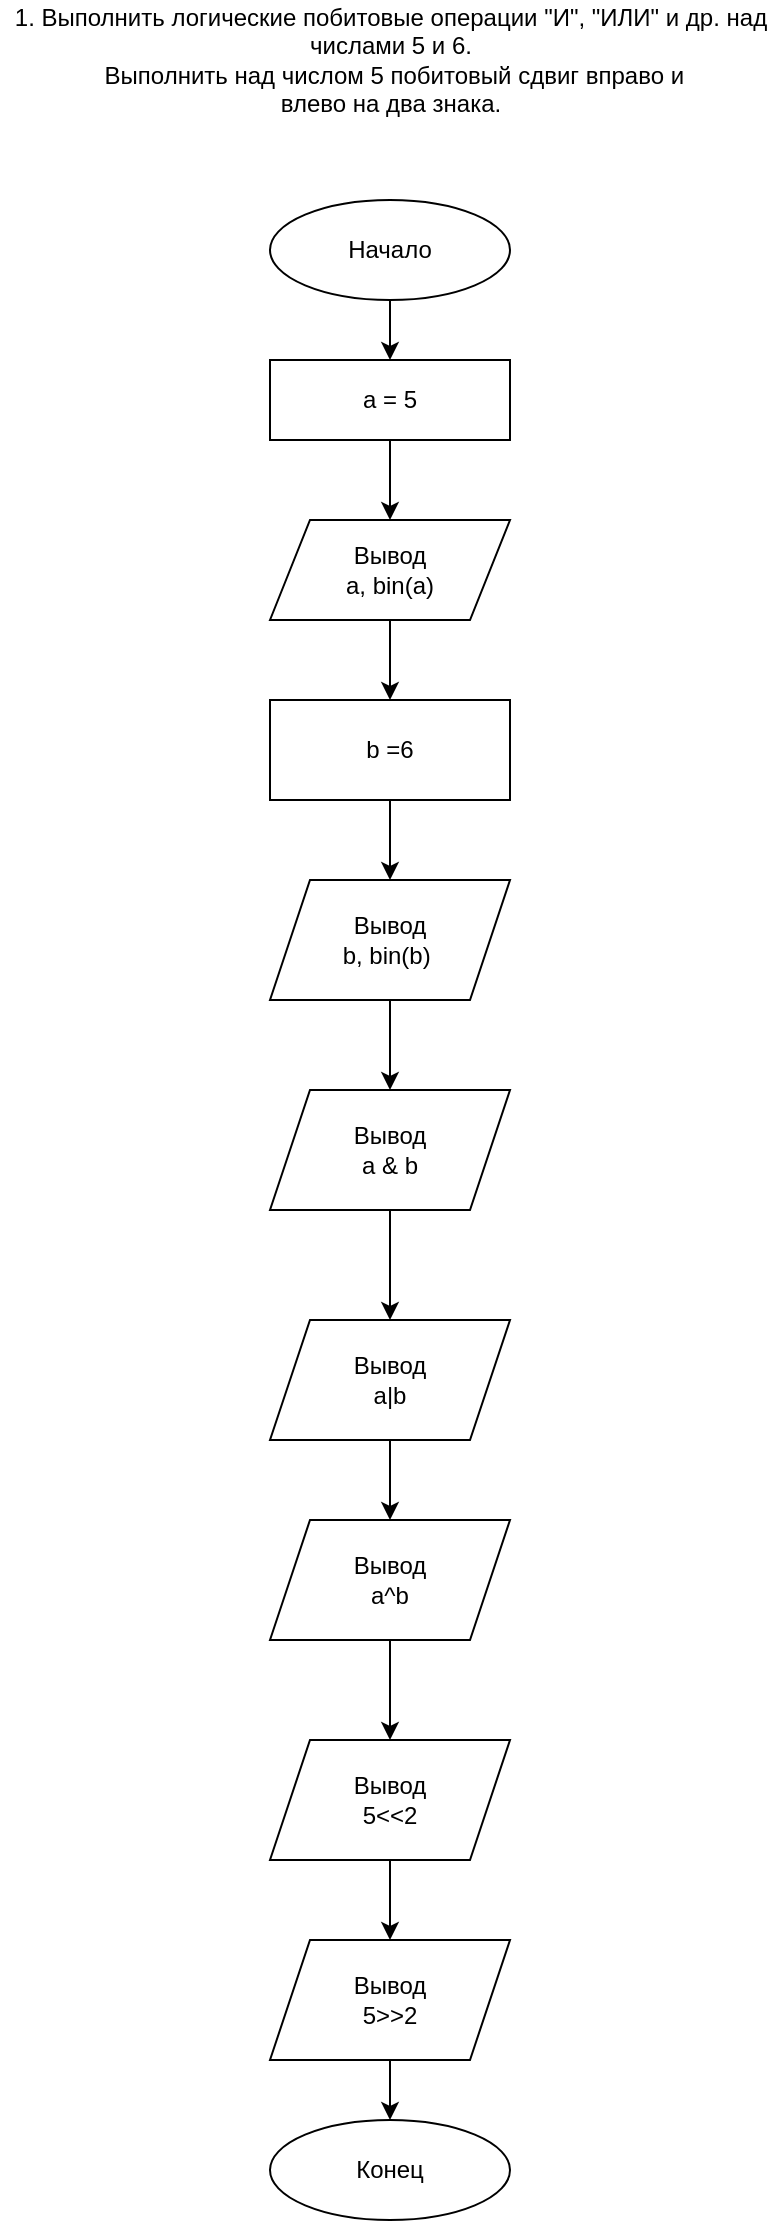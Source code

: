 <mxfile version="13.9.9" type="device" pages="8"><diagram id="C5RBs43oDa-KdzZeNtuy" name="task_1"><mxGraphModel dx="1679" dy="494" grid="1" gridSize="10" guides="1" tooltips="1" connect="1" arrows="1" fold="1" page="1" pageScale="1" pageWidth="827" pageHeight="1169" math="0" shadow="0"><root><mxCell id="WIyWlLk6GJQsqaUBKTNV-0"/><mxCell id="WIyWlLk6GJQsqaUBKTNV-1" parent="WIyWlLk6GJQsqaUBKTNV-0"/><mxCell id="vBQIjyKZt-hCzPsQPUqU-4" style="edgeStyle=orthogonalEdgeStyle;rounded=0;orthogonalLoop=1;jettySize=auto;html=1;exitX=0.5;exitY=1;exitDx=0;exitDy=0;entryX=0.5;entryY=0;entryDx=0;entryDy=0;" parent="WIyWlLk6GJQsqaUBKTNV-1" source="vBQIjyKZt-hCzPsQPUqU-1" edge="1"><mxGeometry relative="1" as="geometry"><mxPoint x="-440" y="130" as="targetPoint"/></mxGeometry></mxCell><mxCell id="65H8z3Z-QAM4GgWs2a3A-1" value="" style="edgeStyle=orthogonalEdgeStyle;rounded=0;orthogonalLoop=1;jettySize=auto;html=1;" parent="WIyWlLk6GJQsqaUBKTNV-1" source="vBQIjyKZt-hCzPsQPUqU-1" target="vBQIjyKZt-hCzPsQPUqU-7" edge="1"><mxGeometry relative="1" as="geometry"/></mxCell><mxCell id="vBQIjyKZt-hCzPsQPUqU-1" value="Начало" style="ellipse;whiteSpace=wrap;html=1;" parent="WIyWlLk6GJQsqaUBKTNV-1" vertex="1"><mxGeometry x="-500" y="110" width="120" height="50" as="geometry"/></mxCell><mxCell id="vBQIjyKZt-hCzPsQPUqU-14" style="edgeStyle=orthogonalEdgeStyle;rounded=0;orthogonalLoop=1;jettySize=auto;html=1;entryX=0.5;entryY=0;entryDx=0;entryDy=0;" parent="WIyWlLk6GJQsqaUBKTNV-1" source="vBQIjyKZt-hCzPsQPUqU-5" target="vBQIjyKZt-hCzPsQPUqU-12" edge="1"><mxGeometry relative="1" as="geometry"/></mxCell><mxCell id="vBQIjyKZt-hCzPsQPUqU-5" value="Вывод&lt;br&gt;a, bin(a)" style="shape=parallelogram;perimeter=parallelogramPerimeter;whiteSpace=wrap;html=1;fixedSize=1;" parent="WIyWlLk6GJQsqaUBKTNV-1" vertex="1"><mxGeometry x="-500" y="270" width="120" height="50" as="geometry"/></mxCell><mxCell id="vBQIjyKZt-hCzPsQPUqU-23" value="" style="edgeStyle=orthogonalEdgeStyle;rounded=0;orthogonalLoop=1;jettySize=auto;html=1;" parent="WIyWlLk6GJQsqaUBKTNV-1" source="vBQIjyKZt-hCzPsQPUqU-6" target="vBQIjyKZt-hCzPsQPUqU-15" edge="1"><mxGeometry relative="1" as="geometry"/></mxCell><mxCell id="vBQIjyKZt-hCzPsQPUqU-6" value="Вывод&lt;br&gt;b, bin(b)&amp;nbsp;" style="shape=parallelogram;perimeter=parallelogramPerimeter;whiteSpace=wrap;html=1;fixedSize=1;" parent="WIyWlLk6GJQsqaUBKTNV-1" vertex="1"><mxGeometry x="-500" y="450" width="120" height="60" as="geometry"/></mxCell><mxCell id="vBQIjyKZt-hCzPsQPUqU-9" style="edgeStyle=orthogonalEdgeStyle;rounded=0;orthogonalLoop=1;jettySize=auto;html=1;entryX=0.5;entryY=0;entryDx=0;entryDy=0;" parent="WIyWlLk6GJQsqaUBKTNV-1" source="vBQIjyKZt-hCzPsQPUqU-7" target="vBQIjyKZt-hCzPsQPUqU-5" edge="1"><mxGeometry relative="1" as="geometry"><mxPoint x="-440" y="200" as="targetPoint"/></mxGeometry></mxCell><mxCell id="vBQIjyKZt-hCzPsQPUqU-7" value="a = 5" style="rounded=0;whiteSpace=wrap;html=1;" parent="WIyWlLk6GJQsqaUBKTNV-1" vertex="1"><mxGeometry x="-500" y="190" width="120" height="40" as="geometry"/></mxCell><mxCell id="vBQIjyKZt-hCzPsQPUqU-13" style="edgeStyle=orthogonalEdgeStyle;rounded=0;orthogonalLoop=1;jettySize=auto;html=1;exitX=0.5;exitY=1;exitDx=0;exitDy=0;" parent="WIyWlLk6GJQsqaUBKTNV-1" source="vBQIjyKZt-hCzPsQPUqU-12" edge="1"><mxGeometry relative="1" as="geometry"><mxPoint x="-440" y="390" as="targetPoint"/></mxGeometry></mxCell><mxCell id="sB-rrEaOsM6rzF8iGnRP-0" value="" style="edgeStyle=orthogonalEdgeStyle;rounded=0;orthogonalLoop=1;jettySize=auto;html=1;" parent="WIyWlLk6GJQsqaUBKTNV-1" source="vBQIjyKZt-hCzPsQPUqU-12" target="vBQIjyKZt-hCzPsQPUqU-6" edge="1"><mxGeometry relative="1" as="geometry"/></mxCell><mxCell id="vBQIjyKZt-hCzPsQPUqU-12" value="b =6" style="rounded=0;whiteSpace=wrap;html=1;" parent="WIyWlLk6GJQsqaUBKTNV-1" vertex="1"><mxGeometry x="-500" y="360" width="120" height="50" as="geometry"/></mxCell><mxCell id="vBQIjyKZt-hCzPsQPUqU-24" value="" style="edgeStyle=orthogonalEdgeStyle;rounded=0;orthogonalLoop=1;jettySize=auto;html=1;" parent="WIyWlLk6GJQsqaUBKTNV-1" source="vBQIjyKZt-hCzPsQPUqU-15" target="vBQIjyKZt-hCzPsQPUqU-16" edge="1"><mxGeometry relative="1" as="geometry"><Array as="points"><mxPoint x="-440" y="570"/><mxPoint x="-440" y="570"/></Array></mxGeometry></mxCell><mxCell id="vBQIjyKZt-hCzPsQPUqU-15" value="Вывод&lt;br&gt;a &amp;amp; b" style="shape=parallelogram;perimeter=parallelogramPerimeter;whiteSpace=wrap;html=1;fixedSize=1;" parent="WIyWlLk6GJQsqaUBKTNV-1" vertex="1"><mxGeometry x="-500" y="555" width="120" height="60" as="geometry"/></mxCell><mxCell id="vBQIjyKZt-hCzPsQPUqU-25" value="" style="edgeStyle=orthogonalEdgeStyle;rounded=0;orthogonalLoop=1;jettySize=auto;html=1;" parent="WIyWlLk6GJQsqaUBKTNV-1" source="vBQIjyKZt-hCzPsQPUqU-16" target="vBQIjyKZt-hCzPsQPUqU-17" edge="1"><mxGeometry relative="1" as="geometry"><Array as="points"><mxPoint x="-440" y="670"/><mxPoint x="-440" y="670"/></Array></mxGeometry></mxCell><mxCell id="vBQIjyKZt-hCzPsQPUqU-16" value="Вывод&lt;br&gt;a|b" style="shape=parallelogram;perimeter=parallelogramPerimeter;whiteSpace=wrap;html=1;fixedSize=1;" parent="WIyWlLk6GJQsqaUBKTNV-1" vertex="1"><mxGeometry x="-500" y="670" width="120" height="60" as="geometry"/></mxCell><mxCell id="vBQIjyKZt-hCzPsQPUqU-26" value="" style="edgeStyle=orthogonalEdgeStyle;rounded=0;orthogonalLoop=1;jettySize=auto;html=1;" parent="WIyWlLk6GJQsqaUBKTNV-1" source="vBQIjyKZt-hCzPsQPUqU-17" target="vBQIjyKZt-hCzPsQPUqU-18" edge="1"><mxGeometry relative="1" as="geometry"/></mxCell><mxCell id="vBQIjyKZt-hCzPsQPUqU-17" value="Вывод&lt;br&gt;a^b" style="shape=parallelogram;perimeter=parallelogramPerimeter;whiteSpace=wrap;html=1;fixedSize=1;" parent="WIyWlLk6GJQsqaUBKTNV-1" vertex="1"><mxGeometry x="-500" y="770" width="120" height="60" as="geometry"/></mxCell><mxCell id="vBQIjyKZt-hCzPsQPUqU-27" value="" style="edgeStyle=orthogonalEdgeStyle;rounded=0;orthogonalLoop=1;jettySize=auto;html=1;" parent="WIyWlLk6GJQsqaUBKTNV-1" source="vBQIjyKZt-hCzPsQPUqU-18" target="vBQIjyKZt-hCzPsQPUqU-19" edge="1"><mxGeometry relative="1" as="geometry"/></mxCell><mxCell id="vBQIjyKZt-hCzPsQPUqU-18" value="Вывод&lt;br&gt;5&amp;lt;&amp;lt;2" style="shape=parallelogram;perimeter=parallelogramPerimeter;whiteSpace=wrap;html=1;fixedSize=1;" parent="WIyWlLk6GJQsqaUBKTNV-1" vertex="1"><mxGeometry x="-500" y="880" width="120" height="60" as="geometry"/></mxCell><mxCell id="vBQIjyKZt-hCzPsQPUqU-28" value="" style="edgeStyle=orthogonalEdgeStyle;rounded=0;orthogonalLoop=1;jettySize=auto;html=1;" parent="WIyWlLk6GJQsqaUBKTNV-1" source="vBQIjyKZt-hCzPsQPUqU-19" target="vBQIjyKZt-hCzPsQPUqU-20" edge="1"><mxGeometry relative="1" as="geometry"/></mxCell><mxCell id="vBQIjyKZt-hCzPsQPUqU-19" value="Вывод&lt;br&gt;5&amp;gt;&amp;gt;2" style="shape=parallelogram;perimeter=parallelogramPerimeter;whiteSpace=wrap;html=1;fixedSize=1;" parent="WIyWlLk6GJQsqaUBKTNV-1" vertex="1"><mxGeometry x="-500" y="980" width="120" height="60" as="geometry"/></mxCell><mxCell id="vBQIjyKZt-hCzPsQPUqU-20" value="Конец" style="ellipse;whiteSpace=wrap;html=1;" parent="WIyWlLk6GJQsqaUBKTNV-1" vertex="1"><mxGeometry x="-500" y="1070" width="120" height="50" as="geometry"/></mxCell><mxCell id="65H8z3Z-QAM4GgWs2a3A-0" value="1.&amp;nbsp;Выполнить логические побитовые операции &quot;И&quot;, &quot;ИЛИ&quot; и др. над&lt;br/&gt;числами 5 и 6.&lt;br&gt;&amp;nbsp;Выполнить над числом 5 побитовый сдвиг вправо и&lt;br/&gt;влево на два знака." style="text;html=1;resizable=0;autosize=1;align=center;verticalAlign=middle;points=[];fillColor=none;strokeColor=none;rounded=0;" parent="WIyWlLk6GJQsqaUBKTNV-1" vertex="1"><mxGeometry x="-635" y="10" width="390" height="60" as="geometry"/></mxCell></root></mxGraphModel></diagram><diagram id="waOtWqAAwvRWw6KZnxMW" name="task_2"><mxGraphModel dx="1679" dy="2832" grid="1" gridSize="10" guides="1" tooltips="1" connect="1" arrows="1" fold="1" page="1" pageScale="1" pageWidth="827" pageHeight="1169" math="0" shadow="0"><root><mxCell id="IUlkhhrZh0Ndd5LOe2hW-0"/><mxCell id="IUlkhhrZh0Ndd5LOe2hW-1" parent="IUlkhhrZh0Ndd5LOe2hW-0"/><mxCell id="3d7n2gTYEpJpmjgID-G7-0" value="2. По введенным пользователем координатам двух точек вывести&lt;br&gt;уравнение прямой, которая проходит через эти точки." style="text;html=1;align=center;verticalAlign=middle;resizable=0;points=[];autosize=1;" vertex="1" parent="IUlkhhrZh0Ndd5LOe2hW-1"><mxGeometry x="-175" y="-2338" width="380" height="30" as="geometry"/></mxCell><mxCell id="3d7n2gTYEpJpmjgID-G7-8" value="" style="edgeStyle=orthogonalEdgeStyle;rounded=0;orthogonalLoop=1;jettySize=auto;html=1;" edge="1" parent="IUlkhhrZh0Ndd5LOe2hW-1" source="3d7n2gTYEpJpmjgID-G7-2" target="3d7n2gTYEpJpmjgID-G7-3"><mxGeometry relative="1" as="geometry"/></mxCell><mxCell id="3d7n2gTYEpJpmjgID-G7-2" value="Начало" style="ellipse;whiteSpace=wrap;html=1;" vertex="1" parent="IUlkhhrZh0Ndd5LOe2hW-1"><mxGeometry x="-60" y="-2300" width="120" height="50" as="geometry"/></mxCell><mxCell id="3d7n2gTYEpJpmjgID-G7-23" value="" style="edgeStyle=orthogonalEdgeStyle;rounded=0;orthogonalLoop=1;jettySize=auto;html=1;" edge="1" parent="IUlkhhrZh0Ndd5LOe2hW-1" source="3d7n2gTYEpJpmjgID-G7-3" target="3d7n2gTYEpJpmjgID-G7-12"><mxGeometry relative="1" as="geometry"/></mxCell><mxCell id="3d7n2gTYEpJpmjgID-G7-3" value="Ввод&lt;br&gt;&quot;Введите координаты точки A:&quot; x1, y1&lt;br&gt;&quot;Введите координаты точки B:&quot; x2, y2" style="shape=parallelogram;perimeter=parallelogramPerimeter;whiteSpace=wrap;html=1;fixedSize=1;" vertex="1" parent="IUlkhhrZh0Ndd5LOe2hW-1"><mxGeometry x="-130" y="-2220" width="260" height="60" as="geometry"/></mxCell><mxCell id="3d7n2gTYEpJpmjgID-G7-21" style="edgeStyle=orthogonalEdgeStyle;rounded=0;orthogonalLoop=1;jettySize=auto;html=1;exitX=0.5;exitY=1;exitDx=0;exitDy=0;entryX=0.5;entryY=0;entryDx=0;entryDy=0;" edge="1" parent="IUlkhhrZh0Ndd5LOe2hW-1" source="3d7n2gTYEpJpmjgID-G7-5" target="3d7n2gTYEpJpmjgID-G7-16"><mxGeometry relative="1" as="geometry"/></mxCell><mxCell id="3d7n2gTYEpJpmjgID-G7-5" value="k&amp;nbsp; =&amp;nbsp; ( y1 - y2 )/( x1 - x2 )" style="rounded=0;whiteSpace=wrap;html=1;" vertex="1" parent="IUlkhhrZh0Ndd5LOe2hW-1"><mxGeometry x="-260" y="-2040" width="190" height="60" as="geometry"/></mxCell><mxCell id="3d7n2gTYEpJpmjgID-G7-11" value="" style="edgeStyle=orthogonalEdgeStyle;rounded=0;orthogonalLoop=1;jettySize=auto;html=1;" edge="1" parent="IUlkhhrZh0Ndd5LOe2hW-1" source="3d7n2gTYEpJpmjgID-G7-6" target="3d7n2gTYEpJpmjgID-G7-7"><mxGeometry relative="1" as="geometry"/></mxCell><mxCell id="3d7n2gTYEpJpmjgID-G7-6" value="Вывод&lt;br&gt;&quot;Уравнение прямой:&quot; y = k*x + b&amp;nbsp;" style="shape=parallelogram;perimeter=parallelogramPerimeter;whiteSpace=wrap;html=1;fixedSize=1;" vertex="1" parent="IUlkhhrZh0Ndd5LOe2hW-1"><mxGeometry x="-120" y="-1840" width="240" height="60" as="geometry"/></mxCell><mxCell id="3d7n2gTYEpJpmjgID-G7-7" value="Конец" style="ellipse;whiteSpace=wrap;html=1;" vertex="1" parent="IUlkhhrZh0Ndd5LOe2hW-1"><mxGeometry x="-60" y="-1740" width="120" height="50" as="geometry"/></mxCell><mxCell id="3d7n2gTYEpJpmjgID-G7-17" style="edgeStyle=orthogonalEdgeStyle;rounded=0;orthogonalLoop=1;jettySize=auto;html=1;exitX=1;exitY=0.5;exitDx=0;exitDy=0;entryX=0.425;entryY=-0.033;entryDx=0;entryDy=0;entryPerimeter=0;" edge="1" parent="IUlkhhrZh0Ndd5LOe2hW-1" source="3d7n2gTYEpJpmjgID-G7-12" target="3d7n2gTYEpJpmjgID-G7-15"><mxGeometry relative="1" as="geometry"/></mxCell><mxCell id="3d7n2gTYEpJpmjgID-G7-18" style="edgeStyle=orthogonalEdgeStyle;rounded=0;orthogonalLoop=1;jettySize=auto;html=1;entryX=0.5;entryY=0;entryDx=0;entryDy=0;" edge="1" parent="IUlkhhrZh0Ndd5LOe2hW-1" source="3d7n2gTYEpJpmjgID-G7-12" target="3d7n2gTYEpJpmjgID-G7-5"><mxGeometry relative="1" as="geometry"><Array as="points"><mxPoint x="-165" y="-2080"/></Array></mxGeometry></mxCell><mxCell id="3d7n2gTYEpJpmjgID-G7-12" value="x1==x2" style="rhombus;whiteSpace=wrap;html=1;" vertex="1" parent="IUlkhhrZh0Ndd5LOe2hW-1"><mxGeometry x="-70" y="-2120" width="140" height="80" as="geometry"/></mxCell><mxCell id="3d7n2gTYEpJpmjgID-G7-13" value="Да" style="text;html=1;resizable=0;autosize=1;align=center;verticalAlign=middle;points=[];fillColor=none;strokeColor=none;rounded=0;" vertex="1" parent="IUlkhhrZh0Ndd5LOe2hW-1"><mxGeometry x="100" y="-2110" width="30" height="20" as="geometry"/></mxCell><mxCell id="3d7n2gTYEpJpmjgID-G7-14" value="Нет" style="text;html=1;resizable=0;autosize=1;align=center;verticalAlign=middle;points=[];fillColor=none;strokeColor=none;rounded=0;" vertex="1" parent="IUlkhhrZh0Ndd5LOe2hW-1"><mxGeometry x="-120" y="-2110" width="40" height="20" as="geometry"/></mxCell><mxCell id="3d7n2gTYEpJpmjgID-G7-19" style="edgeStyle=orthogonalEdgeStyle;rounded=0;orthogonalLoop=1;jettySize=auto;html=1;entryX=0.5;entryY=0;entryDx=0;entryDy=0;" edge="1" parent="IUlkhhrZh0Ndd5LOe2hW-1" source="3d7n2gTYEpJpmjgID-G7-15" target="3d7n2gTYEpJpmjgID-G7-16"><mxGeometry relative="1" as="geometry"><Array as="points"><mxPoint x="130" y="-1960"/><mxPoint y="-1960"/></Array></mxGeometry></mxCell><mxCell id="3d7n2gTYEpJpmjgID-G7-15" value="k = 1" style="rounded=0;whiteSpace=wrap;html=1;" vertex="1" parent="IUlkhhrZh0Ndd5LOe2hW-1"><mxGeometry x="70" y="-2040" width="120" height="60" as="geometry"/></mxCell><mxCell id="3d7n2gTYEpJpmjgID-G7-22" value="" style="edgeStyle=orthogonalEdgeStyle;rounded=0;orthogonalLoop=1;jettySize=auto;html=1;" edge="1" parent="IUlkhhrZh0Ndd5LOe2hW-1" source="3d7n2gTYEpJpmjgID-G7-16" target="3d7n2gTYEpJpmjgID-G7-6"><mxGeometry relative="1" as="geometry"/></mxCell><mxCell id="3d7n2gTYEpJpmjgID-G7-16" value="b = y2 - k * x2" style="rounded=0;whiteSpace=wrap;html=1;" vertex="1" parent="IUlkhhrZh0Ndd5LOe2hW-1"><mxGeometry x="-60" y="-1930" width="120" height="60" as="geometry"/></mxCell></root></mxGraphModel></diagram><diagram id="ZKrWEhAfnuPK8fyzksCb" name="task_3"><mxGraphModel dx="852" dy="494" grid="1" gridSize="10" guides="1" tooltips="1" connect="1" arrows="1" fold="1" page="1" pageScale="1" pageWidth="827" pageHeight="1169" math="0" shadow="0"><root><mxCell id="iDsUAs06YBx_HSJ_Q4Yw-0"/><mxCell id="iDsUAs06YBx_HSJ_Q4Yw-1" parent="iDsUAs06YBx_HSJ_Q4Yw-0"/><mxCell id="BfVpUJC8lxj_NIU8HzNg-0" value="3.Написать программу, которая генерирует в указанном пользователем&lt;br/&gt;диапазоне:&lt;br&gt;&amp;nbsp;a. случайное целое число&lt;br&gt;&amp;nbsp;b. случайное вещественное число&lt;br&gt;&amp;nbsp;c. случайный символ&lt;br/&gt;&lt;br&gt;Для каждого из трех случаев пользователь задает свои границы&lt;br/&gt;диапазона. Если надо получить случайный символ от 'a' до 'f',&lt;br/&gt;вводятся эти символы. Программа должна вывести на экран любой&lt;br/&gt;символ алфавита от 'a' до 'f' включительно." style="text;html=1;resizable=0;autosize=1;align=center;verticalAlign=middle;points=[];fillColor=none;strokeColor=none;rounded=0;" vertex="1" parent="iDsUAs06YBx_HSJ_Q4Yw-1"><mxGeometry x="170" y="10" width="420" height="150" as="geometry"/></mxCell><mxCell id="BfVpUJC8lxj_NIU8HzNg-10" value="" style="edgeStyle=orthogonalEdgeStyle;rounded=0;orthogonalLoop=1;jettySize=auto;html=1;" edge="1" parent="iDsUAs06YBx_HSJ_Q4Yw-1" source="BfVpUJC8lxj_NIU8HzNg-1" target="BfVpUJC8lxj_NIU8HzNg-6"><mxGeometry relative="1" as="geometry"><Array as="points"><mxPoint x="365" y="260"/><mxPoint x="365" y="260"/></Array></mxGeometry></mxCell><mxCell id="BfVpUJC8lxj_NIU8HzNg-1" value="Начало" style="ellipse;whiteSpace=wrap;html=1;" vertex="1" parent="iDsUAs06YBx_HSJ_Q4Yw-1"><mxGeometry x="302.5" y="170" width="120" height="50" as="geometry"/></mxCell><mxCell id="BfVpUJC8lxj_NIU8HzNg-13" value="" style="edgeStyle=orthogonalEdgeStyle;rounded=0;orthogonalLoop=1;jettySize=auto;html=1;" edge="1" parent="iDsUAs06YBx_HSJ_Q4Yw-1" source="BfVpUJC8lxj_NIU8HzNg-2" target="BfVpUJC8lxj_NIU8HzNg-5"><mxGeometry relative="1" as="geometry"/></mxCell><mxCell id="BfVpUJC8lxj_NIU8HzNg-2" value="Ввод&lt;br&gt;&quot;Введите диапазон для случайного целого числа&quot;&lt;br&gt;x1, x2&lt;br&gt;&quot;Введите диапазон для случайного вещественного числа&quot;&lt;br&gt;y1, y2&lt;br&gt;&quot;Введите диапазон для случайного символа&quot;&lt;br&gt;a1, a2" style="shape=parallelogram;perimeter=parallelogramPerimeter;whiteSpace=wrap;html=1;fixedSize=1;" vertex="1" parent="iDsUAs06YBx_HSJ_Q4Yw-1"><mxGeometry x="180" y="360" width="370" height="100" as="geometry"/></mxCell><mxCell id="BfVpUJC8lxj_NIU8HzNg-14" value="" style="edgeStyle=orthogonalEdgeStyle;rounded=0;orthogonalLoop=1;jettySize=auto;html=1;" edge="1" parent="iDsUAs06YBx_HSJ_Q4Yw-1" source="BfVpUJC8lxj_NIU8HzNg-5" target="BfVpUJC8lxj_NIU8HzNg-7"><mxGeometry relative="1" as="geometry"/></mxCell><mxCell id="BfVpUJC8lxj_NIU8HzNg-5" value="r_int = random.randint(x1, x2)&lt;br&gt;r_fl = random.uniform(y1, y2)&lt;br&gt;r_char = chr(random.randint(ord(a1),ord(a2)))" style="rounded=0;whiteSpace=wrap;html=1;align=left;" vertex="1" parent="iDsUAs06YBx_HSJ_Q4Yw-1"><mxGeometry x="232.5" y="500" width="265" height="60" as="geometry"/></mxCell><mxCell id="BfVpUJC8lxj_NIU8HzNg-11" value="" style="edgeStyle=orthogonalEdgeStyle;rounded=0;orthogonalLoop=1;jettySize=auto;html=1;" edge="1" parent="iDsUAs06YBx_HSJ_Q4Yw-1" source="BfVpUJC8lxj_NIU8HzNg-6" target="BfVpUJC8lxj_NIU8HzNg-2"><mxGeometry relative="1" as="geometry"/></mxCell><mxCell id="BfVpUJC8lxj_NIU8HzNg-6" value="import random" style="whiteSpace=wrap;html=1;" vertex="1" parent="iDsUAs06YBx_HSJ_Q4Yw-1"><mxGeometry x="305" y="260" width="120" height="60" as="geometry"/></mxCell><mxCell id="BfVpUJC8lxj_NIU8HzNg-15" value="" style="edgeStyle=orthogonalEdgeStyle;rounded=0;orthogonalLoop=1;jettySize=auto;html=1;" edge="1" parent="iDsUAs06YBx_HSJ_Q4Yw-1" source="BfVpUJC8lxj_NIU8HzNg-7" target="BfVpUJC8lxj_NIU8HzNg-8"><mxGeometry relative="1" as="geometry"><Array as="points"><mxPoint x="365" y="710"/><mxPoint x="365" y="710"/></Array></mxGeometry></mxCell><mxCell id="BfVpUJC8lxj_NIU8HzNg-7" value="Вывод&lt;br&gt;r_int&lt;br&gt;r_fl&lt;br&gt;r_char" style="shape=parallelogram;perimeter=parallelogramPerimeter;whiteSpace=wrap;html=1;fixedSize=1;" vertex="1" parent="iDsUAs06YBx_HSJ_Q4Yw-1"><mxGeometry x="305" y="610" width="120" height="60" as="geometry"/></mxCell><mxCell id="BfVpUJC8lxj_NIU8HzNg-8" value="Конец" style="ellipse;whiteSpace=wrap;html=1;" vertex="1" parent="iDsUAs06YBx_HSJ_Q4Yw-1"><mxGeometry x="305" y="720" width="120" height="60" as="geometry"/></mxCell></root></mxGraphModel></diagram><diagram id="h1dnFNLlwXdyRVqiRuI1" name="task_4"><mxGraphModel dx="852" dy="494" grid="1" gridSize="10" guides="1" tooltips="1" connect="1" arrows="1" fold="1" page="1" pageScale="1" pageWidth="827" pageHeight="1169" math="0" shadow="0"><root><mxCell id="Je3fdf1-T_sWbmImgPoq-0"/><mxCell id="Je3fdf1-T_sWbmImgPoq-1" parent="Je3fdf1-T_sWbmImgPoq-0"/><mxCell id="Je3fdf1-T_sWbmImgPoq-2" value="&lt;br&gt;&lt;br&gt;4. Пользователь вводит две буквы. Определить их порядковый номер в&lt;br&gt;алфавите и рассчитать число букв между ними. &lt;br&gt;" style="text;html=1;strokeColor=none;fillColor=none;align=center;verticalAlign=middle;whiteSpace=wrap;rounded=0;" vertex="1" parent="Je3fdf1-T_sWbmImgPoq-1"><mxGeometry x="140" width="460" height="60" as="geometry"/></mxCell><mxCell id="Je3fdf1-T_sWbmImgPoq-8" style="edgeStyle=orthogonalEdgeStyle;rounded=0;orthogonalLoop=1;jettySize=auto;html=1;exitX=0.5;exitY=1;exitDx=0;exitDy=0;entryX=0.5;entryY=0;entryDx=0;entryDy=0;" edge="1" parent="Je3fdf1-T_sWbmImgPoq-1" source="Je3fdf1-T_sWbmImgPoq-3" target="Je3fdf1-T_sWbmImgPoq-4"><mxGeometry relative="1" as="geometry"/></mxCell><mxCell id="Je3fdf1-T_sWbmImgPoq-3" value="Начало" style="ellipse;whiteSpace=wrap;html=1;" vertex="1" parent="Je3fdf1-T_sWbmImgPoq-1"><mxGeometry x="310" y="80" width="120" height="50" as="geometry"/></mxCell><mxCell id="Je3fdf1-T_sWbmImgPoq-9" style="edgeStyle=orthogonalEdgeStyle;rounded=0;orthogonalLoop=1;jettySize=auto;html=1;exitX=0.5;exitY=1;exitDx=0;exitDy=0;entryX=0.5;entryY=0;entryDx=0;entryDy=0;" edge="1" parent="Je3fdf1-T_sWbmImgPoq-1" source="Je3fdf1-T_sWbmImgPoq-4" target="Je3fdf1-T_sWbmImgPoq-5"><mxGeometry relative="1" as="geometry"/></mxCell><mxCell id="Je3fdf1-T_sWbmImgPoq-4" value="Ввод&lt;br&gt;1-я буква: a&lt;br&gt;2-я буква: b" style="shape=parallelogram;perimeter=parallelogramPerimeter;whiteSpace=wrap;html=1;fixedSize=1;" vertex="1" parent="Je3fdf1-T_sWbmImgPoq-1"><mxGeometry x="310" y="170" width="120" height="60" as="geometry"/></mxCell><mxCell id="Je3fdf1-T_sWbmImgPoq-10" style="edgeStyle=orthogonalEdgeStyle;rounded=0;orthogonalLoop=1;jettySize=auto;html=1;exitX=0.5;exitY=1;exitDx=0;exitDy=0;entryX=0.5;entryY=0;entryDx=0;entryDy=0;" edge="1" parent="Je3fdf1-T_sWbmImgPoq-1" source="Je3fdf1-T_sWbmImgPoq-5" target="Je3fdf1-T_sWbmImgPoq-6"><mxGeometry relative="1" as="geometry"/></mxCell><mxCell id="Je3fdf1-T_sWbmImgPoq-5" value="a = a - ord('a') +1&lt;br&gt;b =&amp;nbsp; b - ord('a')&amp;nbsp; + 1" style="rounded=0;whiteSpace=wrap;html=1;" vertex="1" parent="Je3fdf1-T_sWbmImgPoq-1"><mxGeometry x="310" y="280" width="120" height="60" as="geometry"/></mxCell><mxCell id="Je3fdf1-T_sWbmImgPoq-11" style="edgeStyle=orthogonalEdgeStyle;rounded=0;orthogonalLoop=1;jettySize=auto;html=1;exitX=0.5;exitY=1;exitDx=0;exitDy=0;entryX=0.5;entryY=0;entryDx=0;entryDy=0;" edge="1" parent="Je3fdf1-T_sWbmImgPoq-1" source="Je3fdf1-T_sWbmImgPoq-6" target="Je3fdf1-T_sWbmImgPoq-7"><mxGeometry relative="1" as="geometry"/></mxCell><mxCell id="Je3fdf1-T_sWbmImgPoq-6" value="Вывод&lt;br&gt;&quot;Позиции&quot;: a и b&lt;br&gt;&quot;Букв между &quot;: abc(a -&amp;nbsp; b) - 1" style="shape=parallelogram;perimeter=parallelogramPerimeter;whiteSpace=wrap;html=1;fixedSize=1;" vertex="1" parent="Je3fdf1-T_sWbmImgPoq-1"><mxGeometry x="270" y="370" width="200" height="60" as="geometry"/></mxCell><mxCell id="Je3fdf1-T_sWbmImgPoq-7" value="Конец" style="ellipse;whiteSpace=wrap;html=1;" vertex="1" parent="Je3fdf1-T_sWbmImgPoq-1"><mxGeometry x="310" y="480" width="120" height="50" as="geometry"/></mxCell></root></mxGraphModel></diagram><diagram id="GeJyeJIAAzm2GOUuFhE-" name="task_5"><mxGraphModel dx="852" dy="494" grid="1" gridSize="10" guides="1" tooltips="1" connect="1" arrows="1" fold="1" page="1" pageScale="1" pageWidth="827" pageHeight="1169" math="0" shadow="0"><root><mxCell id="HFfl7wKoL_ctZA1vetLj-0"/><mxCell id="HFfl7wKoL_ctZA1vetLj-1" parent="HFfl7wKoL_ctZA1vetLj-0"/><mxCell id="HFfl7wKoL_ctZA1vetLj-2" value="&lt;br&gt;&lt;br&gt;5. Пользователь вводит номер буквы в алфавите. Определить, какая это буква." style="text;html=1;strokeColor=none;fillColor=none;align=center;verticalAlign=middle;whiteSpace=wrap;rounded=0;" vertex="1" parent="HFfl7wKoL_ctZA1vetLj-1"><mxGeometry x="40" width="780" height="80" as="geometry"/></mxCell><mxCell id="8HFVNW1nUsW_QwzY00Vm-0" style="edgeStyle=orthogonalEdgeStyle;rounded=0;orthogonalLoop=1;jettySize=auto;html=1;exitX=0.5;exitY=1;exitDx=0;exitDy=0;entryX=0.5;entryY=0;entryDx=0;entryDy=0;" edge="1" parent="HFfl7wKoL_ctZA1vetLj-1" source="HFfl7wKoL_ctZA1vetLj-3" target="HFfl7wKoL_ctZA1vetLj-4"><mxGeometry relative="1" as="geometry"/></mxCell><mxCell id="HFfl7wKoL_ctZA1vetLj-3" value="Начало" style="ellipse;whiteSpace=wrap;html=1;" vertex="1" parent="HFfl7wKoL_ctZA1vetLj-1"><mxGeometry x="340" y="80" width="120" height="50" as="geometry"/></mxCell><mxCell id="8HFVNW1nUsW_QwzY00Vm-1" style="edgeStyle=orthogonalEdgeStyle;rounded=0;orthogonalLoop=1;jettySize=auto;html=1;exitX=0.5;exitY=1;exitDx=0;exitDy=0;entryX=0.5;entryY=0;entryDx=0;entryDy=0;" edge="1" parent="HFfl7wKoL_ctZA1vetLj-1" source="HFfl7wKoL_ctZA1vetLj-4" target="HFfl7wKoL_ctZA1vetLj-5"><mxGeometry relative="1" as="geometry"/></mxCell><mxCell id="HFfl7wKoL_ctZA1vetLj-4" value="Ввод&lt;br&gt;n" style="shape=parallelogram;perimeter=parallelogramPerimeter;whiteSpace=wrap;html=1;fixedSize=1;" vertex="1" parent="HFfl7wKoL_ctZA1vetLj-1"><mxGeometry x="340" y="160" width="120" height="60" as="geometry"/></mxCell><mxCell id="8HFVNW1nUsW_QwzY00Vm-2" style="edgeStyle=orthogonalEdgeStyle;rounded=0;orthogonalLoop=1;jettySize=auto;html=1;exitX=0.5;exitY=1;exitDx=0;exitDy=0;entryX=0.5;entryY=0;entryDx=0;entryDy=0;" edge="1" parent="HFfl7wKoL_ctZA1vetLj-1" source="HFfl7wKoL_ctZA1vetLj-5" target="HFfl7wKoL_ctZA1vetLj-6"><mxGeometry relative="1" as="geometry"/></mxCell><mxCell id="HFfl7wKoL_ctZA1vetLj-5" value="n = ord('a')&amp;nbsp; + n - 1" style="rounded=0;whiteSpace=wrap;html=1;" vertex="1" parent="HFfl7wKoL_ctZA1vetLj-1"><mxGeometry x="340" y="260" width="120" height="50" as="geometry"/></mxCell><mxCell id="8HFVNW1nUsW_QwzY00Vm-3" style="edgeStyle=orthogonalEdgeStyle;rounded=0;orthogonalLoop=1;jettySize=auto;html=1;exitX=0.5;exitY=1;exitDx=0;exitDy=0;entryX=0.5;entryY=0;entryDx=0;entryDy=0;" edge="1" parent="HFfl7wKoL_ctZA1vetLj-1" source="HFfl7wKoL_ctZA1vetLj-6" target="HFfl7wKoL_ctZA1vetLj-7"><mxGeometry relative="1" as="geometry"/></mxCell><mxCell id="HFfl7wKoL_ctZA1vetLj-6" value="Вывод&lt;br&gt;chr(n)" style="shape=parallelogram;perimeter=parallelogramPerimeter;whiteSpace=wrap;html=1;fixedSize=1;" vertex="1" parent="HFfl7wKoL_ctZA1vetLj-1"><mxGeometry x="340" y="350" width="120" height="60" as="geometry"/></mxCell><mxCell id="HFfl7wKoL_ctZA1vetLj-7" value="Конец" style="ellipse;whiteSpace=wrap;html=1;" vertex="1" parent="HFfl7wKoL_ctZA1vetLj-1"><mxGeometry x="340" y="450" width="120" height="50" as="geometry"/></mxCell></root></mxGraphModel></diagram><diagram id="mJQpYVKGSdT6ARFDiu5s" name="task_6"><mxGraphModel dx="852" dy="494" grid="1" gridSize="10" guides="1" tooltips="1" connect="1" arrows="1" fold="1" page="1" pageScale="1" pageWidth="827" pageHeight="1169" math="0" shadow="0"><root><mxCell id="U1YFApOZ3vGkFdtHMSHm-0"/><mxCell id="U1YFApOZ3vGkFdtHMSHm-1" parent="U1YFApOZ3vGkFdtHMSHm-0"/><mxCell id="U1YFApOZ3vGkFdtHMSHm-2" value="6. Определить, является введённый пользователем год високосным&lt;br&gt;или нет. " style="text;html=1;strokeColor=none;fillColor=none;align=center;verticalAlign=middle;whiteSpace=wrap;rounded=0;" parent="U1YFApOZ3vGkFdtHMSHm-1" vertex="1"><mxGeometry x="150" y="10" width="450" height="20" as="geometry"/></mxCell><mxCell id="9AF5hE18Qtq6TJpTbWkE-5" style="edgeStyle=orthogonalEdgeStyle;rounded=0;orthogonalLoop=1;jettySize=auto;html=1;exitX=0.5;exitY=1;exitDx=0;exitDy=0;entryX=0.5;entryY=0;entryDx=0;entryDy=0;" edge="1" parent="U1YFApOZ3vGkFdtHMSHm-1" source="U1YFApOZ3vGkFdtHMSHm-4" target="U1YFApOZ3vGkFdtHMSHm-5"><mxGeometry relative="1" as="geometry"/></mxCell><mxCell id="U1YFApOZ3vGkFdtHMSHm-4" value="Начало" style="ellipse;whiteSpace=wrap;html=1;" parent="U1YFApOZ3vGkFdtHMSHm-1" vertex="1"><mxGeometry x="310" y="50" width="120" height="50" as="geometry"/></mxCell><mxCell id="9AF5hE18Qtq6TJpTbWkE-6" style="edgeStyle=orthogonalEdgeStyle;rounded=0;orthogonalLoop=1;jettySize=auto;html=1;entryX=0.5;entryY=0;entryDx=0;entryDy=0;" edge="1" parent="U1YFApOZ3vGkFdtHMSHm-1" source="U1YFApOZ3vGkFdtHMSHm-5" target="U1YFApOZ3vGkFdtHMSHm-6"><mxGeometry relative="1" as="geometry"/></mxCell><mxCell id="U1YFApOZ3vGkFdtHMSHm-5" value="Ввод&lt;br&gt;y" style="shape=parallelogram;perimeter=parallelogramPerimeter;whiteSpace=wrap;html=1;fixedSize=1;" parent="U1YFApOZ3vGkFdtHMSHm-1" vertex="1"><mxGeometry x="310" y="130" width="120" height="60" as="geometry"/></mxCell><mxCell id="9AF5hE18Qtq6TJpTbWkE-7" style="edgeStyle=orthogonalEdgeStyle;rounded=0;orthogonalLoop=1;jettySize=auto;html=1;entryX=0.5;entryY=0;entryDx=0;entryDy=0;" edge="1" parent="U1YFApOZ3vGkFdtHMSHm-1" source="U1YFApOZ3vGkFdtHMSHm-6" target="9AF5hE18Qtq6TJpTbWkE-2"><mxGeometry relative="1" as="geometry"><Array as="points"><mxPoint x="554" y="280"/></Array></mxGeometry></mxCell><mxCell id="9AF5hE18Qtq6TJpTbWkE-8" style="edgeStyle=orthogonalEdgeStyle;rounded=0;orthogonalLoop=1;jettySize=auto;html=1;entryX=0.5;entryY=0;entryDx=0;entryDy=0;" edge="1" parent="U1YFApOZ3vGkFdtHMSHm-1" source="U1YFApOZ3vGkFdtHMSHm-6" target="9AF5hE18Qtq6TJpTbWkE-3"><mxGeometry relative="1" as="geometry"><Array as="points"><mxPoint x="175" y="280"/></Array></mxGeometry></mxCell><mxCell id="U1YFApOZ3vGkFdtHMSHm-6" value="y%4 != 0&lt;br&gt;or&lt;br&gt;y%100 != 0 and y%400 != 0" style="rhombus;whiteSpace=wrap;html=1;" parent="U1YFApOZ3vGkFdtHMSHm-1" vertex="1"><mxGeometry x="237.5" y="230" width="265" height="100" as="geometry"/></mxCell><mxCell id="9AF5hE18Qtq6TJpTbWkE-0" value="Да" style="text;html=1;strokeColor=none;fillColor=none;align=center;verticalAlign=middle;whiteSpace=wrap;rounded=0;" vertex="1" parent="U1YFApOZ3vGkFdtHMSHm-1"><mxGeometry x="530" y="250" width="40" height="20" as="geometry"/></mxCell><mxCell id="9AF5hE18Qtq6TJpTbWkE-1" value="Нет" style="text;html=1;strokeColor=none;fillColor=none;align=center;verticalAlign=middle;whiteSpace=wrap;rounded=0;" vertex="1" parent="U1YFApOZ3vGkFdtHMSHm-1"><mxGeometry x="150" y="250" width="40" height="20" as="geometry"/></mxCell><mxCell id="9AF5hE18Qtq6TJpTbWkE-10" style="edgeStyle=orthogonalEdgeStyle;rounded=0;orthogonalLoop=1;jettySize=auto;html=1;entryX=0.5;entryY=0;entryDx=0;entryDy=0;exitX=0.5;exitY=1;exitDx=0;exitDy=0;" edge="1" parent="U1YFApOZ3vGkFdtHMSHm-1" source="9AF5hE18Qtq6TJpTbWkE-2" target="9AF5hE18Qtq6TJpTbWkE-4"><mxGeometry relative="1" as="geometry"/></mxCell><mxCell id="9AF5hE18Qtq6TJpTbWkE-2" value="Вывод&lt;br&gt;&quot;Год обычный&quot;" style="shape=parallelogram;perimeter=parallelogramPerimeter;whiteSpace=wrap;html=1;fixedSize=1;size=30;" vertex="1" parent="U1YFApOZ3vGkFdtHMSHm-1"><mxGeometry x="470" y="350" width="167.5" height="60" as="geometry"/></mxCell><mxCell id="9AF5hE18Qtq6TJpTbWkE-9" style="edgeStyle=orthogonalEdgeStyle;rounded=0;orthogonalLoop=1;jettySize=auto;html=1;entryX=0.5;entryY=0;entryDx=0;entryDy=0;exitX=0.5;exitY=1;exitDx=0;exitDy=0;" edge="1" parent="U1YFApOZ3vGkFdtHMSHm-1" source="9AF5hE18Qtq6TJpTbWkE-3" target="9AF5hE18Qtq6TJpTbWkE-4"><mxGeometry relative="1" as="geometry"/></mxCell><mxCell id="9AF5hE18Qtq6TJpTbWkE-3" value="Вывод&lt;br&gt;&quot;Год весокосный&quot;" style="shape=parallelogram;perimeter=parallelogramPerimeter;whiteSpace=wrap;html=1;fixedSize=1;" vertex="1" parent="U1YFApOZ3vGkFdtHMSHm-1"><mxGeometry x="110" y="350" width="130" height="60" as="geometry"/></mxCell><mxCell id="9AF5hE18Qtq6TJpTbWkE-4" value="Конец" style="ellipse;whiteSpace=wrap;html=1;" vertex="1" parent="U1YFApOZ3vGkFdtHMSHm-1"><mxGeometry x="300" y="480" width="120" height="55" as="geometry"/></mxCell></root></mxGraphModel></diagram><diagram id="VtfofNlD0v3ilUrc8Yf5" name="task_7"><mxGraphModel dx="852" dy="2832" grid="1" gridSize="10" guides="1" tooltips="1" connect="1" arrows="1" fold="1" page="1" pageScale="1" pageWidth="827" pageHeight="1169" math="0" shadow="0"><root><mxCell id="1qUjm53LXyh6fSJ7RVPN-0"/><mxCell id="1qUjm53LXyh6fSJ7RVPN-1" parent="1qUjm53LXyh6fSJ7RVPN-0"/><mxCell id="1qUjm53LXyh6fSJ7RVPN-2" value="7.&amp;nbsp;По введенным пользователем длинам трех отрезков определить,&lt;br/&gt;можно ли составить из этих отрезков треугольник. Если да,&lt;br/&gt;определить, будет ли треугольник разносторонним, равнобедренным&lt;br/&gt;или равносторонним." style="text;html=1;strokeColor=none;fillColor=none;align=center;verticalAlign=middle;whiteSpace=wrap;rounded=0;" vertex="1" parent="1qUjm53LXyh6fSJ7RVPN-1"><mxGeometry x="150" y="-2300" width="510" height="20" as="geometry"/></mxCell><mxCell id="1qUjm53LXyh6fSJ7RVPN-23" style="edgeStyle=orthogonalEdgeStyle;rounded=0;orthogonalLoop=1;jettySize=auto;html=1;entryX=0.5;entryY=0;entryDx=0;entryDy=0;" edge="1" parent="1qUjm53LXyh6fSJ7RVPN-1" source="1qUjm53LXyh6fSJ7RVPN-3" target="1qUjm53LXyh6fSJ7RVPN-4"><mxGeometry relative="1" as="geometry"/></mxCell><mxCell id="1qUjm53LXyh6fSJ7RVPN-3" value="Начало" style="ellipse;whiteSpace=wrap;html=1;" vertex="1" parent="1qUjm53LXyh6fSJ7RVPN-1"><mxGeometry x="340" y="-2240" width="120" height="50" as="geometry"/></mxCell><mxCell id="1qUjm53LXyh6fSJ7RVPN-24" style="edgeStyle=orthogonalEdgeStyle;rounded=0;orthogonalLoop=1;jettySize=auto;html=1;entryX=0.5;entryY=0;entryDx=0;entryDy=0;" edge="1" parent="1qUjm53LXyh6fSJ7RVPN-1" source="1qUjm53LXyh6fSJ7RVPN-4" target="1qUjm53LXyh6fSJ7RVPN-5"><mxGeometry relative="1" as="geometry"/></mxCell><mxCell id="1qUjm53LXyh6fSJ7RVPN-4" value="Ввод&lt;br&gt;a, b, c" style="shape=parallelogram;perimeter=parallelogramPerimeter;whiteSpace=wrap;html=1;fixedSize=1;" vertex="1" parent="1qUjm53LXyh6fSJ7RVPN-1"><mxGeometry x="340" y="-2150" width="120" height="60" as="geometry"/></mxCell><mxCell id="1qUjm53LXyh6fSJ7RVPN-25" style="edgeStyle=orthogonalEdgeStyle;rounded=0;orthogonalLoop=1;jettySize=auto;html=1;entryX=0.5;entryY=0;entryDx=0;entryDy=0;" edge="1" parent="1qUjm53LXyh6fSJ7RVPN-1" source="1qUjm53LXyh6fSJ7RVPN-5" target="1qUjm53LXyh6fSJ7RVPN-12"><mxGeometry relative="1" as="geometry"/></mxCell><mxCell id="1qUjm53LXyh6fSJ7RVPN-26" style="edgeStyle=orthogonalEdgeStyle;rounded=0;orthogonalLoop=1;jettySize=auto;html=1;entryX=0.5;entryY=0;entryDx=0;entryDy=0;" edge="1" parent="1qUjm53LXyh6fSJ7RVPN-1" source="1qUjm53LXyh6fSJ7RVPN-5" target="1qUjm53LXyh6fSJ7RVPN-17"><mxGeometry relative="1" as="geometry"/></mxCell><mxCell id="1qUjm53LXyh6fSJ7RVPN-5" value="a+b &amp;gt; c и&lt;br&gt;b+c &amp;gt;a и&lt;br&gt;a+c &amp;gt; d" style="rhombus;whiteSpace=wrap;html=1;" vertex="1" parent="1qUjm53LXyh6fSJ7RVPN-1"><mxGeometry x="330" y="-2050" width="140" height="80" as="geometry"/></mxCell><mxCell id="1qUjm53LXyh6fSJ7RVPN-6" value="Да" style="text;html=1;strokeColor=none;fillColor=none;align=center;verticalAlign=middle;whiteSpace=wrap;rounded=0;" vertex="1" parent="1qUjm53LXyh6fSJ7RVPN-1"><mxGeometry x="490" y="-2060" width="40" height="20" as="geometry"/></mxCell><mxCell id="1qUjm53LXyh6fSJ7RVPN-7" value="Нет" style="text;html=1;strokeColor=none;fillColor=none;align=center;verticalAlign=middle;whiteSpace=wrap;rounded=0;" vertex="1" parent="1qUjm53LXyh6fSJ7RVPN-1"><mxGeometry x="280" y="-2060" width="40" height="20" as="geometry"/></mxCell><mxCell id="1qUjm53LXyh6fSJ7RVPN-29" style="edgeStyle=orthogonalEdgeStyle;rounded=0;orthogonalLoop=1;jettySize=auto;html=1;entryX=0.589;entryY=0.017;entryDx=0;entryDy=0;entryPerimeter=0;" edge="1" parent="1qUjm53LXyh6fSJ7RVPN-1" source="1qUjm53LXyh6fSJ7RVPN-9" target="1qUjm53LXyh6fSJ7RVPN-20"><mxGeometry relative="1" as="geometry"><Array as="points"><mxPoint x="562" y="-1840"/></Array></mxGeometry></mxCell><mxCell id="1qUjm53LXyh6fSJ7RVPN-30" style="edgeStyle=orthogonalEdgeStyle;rounded=0;orthogonalLoop=1;jettySize=auto;html=1;entryX=0.5;entryY=0;entryDx=0;entryDy=0;" edge="1" parent="1qUjm53LXyh6fSJ7RVPN-1" source="1qUjm53LXyh6fSJ7RVPN-9" target="1qUjm53LXyh6fSJ7RVPN-21"><mxGeometry relative="1" as="geometry"/></mxCell><mxCell id="1qUjm53LXyh6fSJ7RVPN-9" value="a&amp;nbsp; = b или&lt;br&gt;b = c или&lt;br&gt;c = a" style="rhombus;whiteSpace=wrap;html=1;" vertex="1" parent="1qUjm53LXyh6fSJ7RVPN-1"><mxGeometry x="349" y="-1880" width="130" height="80" as="geometry"/></mxCell><mxCell id="1qUjm53LXyh6fSJ7RVPN-10" value="Да" style="text;html=1;strokeColor=none;fillColor=none;align=center;verticalAlign=middle;whiteSpace=wrap;rounded=0;" vertex="1" parent="1qUjm53LXyh6fSJ7RVPN-1"><mxGeometry x="645" y="-1960" width="40" height="20" as="geometry"/></mxCell><mxCell id="1qUjm53LXyh6fSJ7RVPN-11" value="Нет" style="text;html=1;strokeColor=none;fillColor=none;align=center;verticalAlign=middle;whiteSpace=wrap;rounded=0;" vertex="1" parent="1qUjm53LXyh6fSJ7RVPN-1"><mxGeometry x="430" y="-1960" width="40" height="20" as="geometry"/></mxCell><mxCell id="1qUjm53LXyh6fSJ7RVPN-27" style="edgeStyle=orthogonalEdgeStyle;rounded=0;orthogonalLoop=1;jettySize=auto;html=1;entryX=0.593;entryY=0.017;entryDx=0;entryDy=0;entryPerimeter=0;" edge="1" parent="1qUjm53LXyh6fSJ7RVPN-1" source="1qUjm53LXyh6fSJ7RVPN-12" target="1qUjm53LXyh6fSJ7RVPN-18"><mxGeometry relative="1" as="geometry"/></mxCell><mxCell id="1qUjm53LXyh6fSJ7RVPN-28" style="edgeStyle=orthogonalEdgeStyle;rounded=0;orthogonalLoop=1;jettySize=auto;html=1;entryX=0.5;entryY=0;entryDx=0;entryDy=0;" edge="1" parent="1qUjm53LXyh6fSJ7RVPN-1" source="1qUjm53LXyh6fSJ7RVPN-12" target="1qUjm53LXyh6fSJ7RVPN-9"><mxGeometry relative="1" as="geometry"/></mxCell><mxCell id="1qUjm53LXyh6fSJ7RVPN-12" value="a = b = c" style="rhombus;whiteSpace=wrap;html=1;" vertex="1" parent="1qUjm53LXyh6fSJ7RVPN-1"><mxGeometry x="490" y="-1960" width="130" height="80" as="geometry"/></mxCell><mxCell id="1qUjm53LXyh6fSJ7RVPN-13" value="Да" style="text;html=1;strokeColor=none;fillColor=none;align=center;verticalAlign=middle;whiteSpace=wrap;rounded=0;" vertex="1" parent="1qUjm53LXyh6fSJ7RVPN-1"><mxGeometry x="490" y="-1880" width="40" height="20" as="geometry"/></mxCell><mxCell id="1qUjm53LXyh6fSJ7RVPN-14" value="Нет" style="text;html=1;strokeColor=none;fillColor=none;align=center;verticalAlign=middle;whiteSpace=wrap;rounded=0;" vertex="1" parent="1qUjm53LXyh6fSJ7RVPN-1"><mxGeometry x="309" y="-1890" width="40" height="30" as="geometry"/></mxCell><mxCell id="1qUjm53LXyh6fSJ7RVPN-32" style="edgeStyle=orthogonalEdgeStyle;rounded=0;orthogonalLoop=1;jettySize=auto;html=1;exitX=0.5;exitY=1;exitDx=0;exitDy=0;" edge="1" parent="1qUjm53LXyh6fSJ7RVPN-1" source="1qUjm53LXyh6fSJ7RVPN-17" target="1qUjm53LXyh6fSJ7RVPN-22"><mxGeometry relative="1" as="geometry"><Array as="points"><mxPoint x="155" y="-1660"/><mxPoint x="405" y="-1660"/></Array></mxGeometry></mxCell><mxCell id="1qUjm53LXyh6fSJ7RVPN-17" value="Вывод&lt;br&gt;&quot;Треугольника с такими сторонами не существует&quot;" style="shape=parallelogram;perimeter=parallelogramPerimeter;whiteSpace=wrap;html=1;fixedSize=1;" vertex="1" parent="1qUjm53LXyh6fSJ7RVPN-1"><mxGeometry x="60" y="-1960" width="190" height="60" as="geometry"/></mxCell><mxCell id="1qUjm53LXyh6fSJ7RVPN-31" style="edgeStyle=orthogonalEdgeStyle;rounded=0;orthogonalLoop=1;jettySize=auto;html=1;entryX=0.5;entryY=0;entryDx=0;entryDy=0;" edge="1" parent="1qUjm53LXyh6fSJ7RVPN-1" source="1qUjm53LXyh6fSJ7RVPN-18" target="1qUjm53LXyh6fSJ7RVPN-22"><mxGeometry relative="1" as="geometry"><Array as="points"><mxPoint x="700" y="-1720"/><mxPoint x="405" y="-1720"/></Array></mxGeometry></mxCell><mxCell id="1qUjm53LXyh6fSJ7RVPN-18" value="Вывод&lt;br&gt;&quot;Треугольник равносторонний&quot;" style="shape=parallelogram;perimeter=parallelogramPerimeter;whiteSpace=wrap;html=1;fixedSize=1;" vertex="1" parent="1qUjm53LXyh6fSJ7RVPN-1"><mxGeometry x="630" y="-1880" width="140" height="60" as="geometry"/></mxCell><mxCell id="1qUjm53LXyh6fSJ7RVPN-20" value="Вывод&lt;br&gt;&quot;Треугольник равнобедренный&quot;" style="shape=parallelogram;perimeter=parallelogramPerimeter;whiteSpace=wrap;html=1;fixedSize=1;" vertex="1" parent="1qUjm53LXyh6fSJ7RVPN-1"><mxGeometry x="479" y="-1800" width="141" height="60" as="geometry"/></mxCell><mxCell id="1qUjm53LXyh6fSJ7RVPN-33" style="edgeStyle=orthogonalEdgeStyle;rounded=0;orthogonalLoop=1;jettySize=auto;html=1;entryX=0.5;entryY=0;entryDx=0;entryDy=0;exitX=0.5;exitY=1;exitDx=0;exitDy=0;" edge="1" parent="1qUjm53LXyh6fSJ7RVPN-1" source="1qUjm53LXyh6fSJ7RVPN-21" target="1qUjm53LXyh6fSJ7RVPN-22"><mxGeometry relative="1" as="geometry"/></mxCell><mxCell id="1qUjm53LXyh6fSJ7RVPN-21" value="Вывод&lt;br&gt;Треугольник разносторонний&quot;" style="shape=parallelogram;perimeter=parallelogramPerimeter;whiteSpace=wrap;html=1;fixedSize=1;" vertex="1" parent="1qUjm53LXyh6fSJ7RVPN-1"><mxGeometry x="200" y="-1800" width="130" height="60" as="geometry"/></mxCell><mxCell id="1qUjm53LXyh6fSJ7RVPN-22" value="Конец" style="ellipse;whiteSpace=wrap;html=1;" vertex="1" parent="1qUjm53LXyh6fSJ7RVPN-1"><mxGeometry x="345" y="-1620" width="120" height="60" as="geometry"/></mxCell></root></mxGraphModel></diagram><diagram id="GOhF0aS8GNfFapYMwo2N" name="task_8"><mxGraphModel dx="852" dy="494" grid="1" gridSize="10" guides="1" tooltips="1" connect="1" arrows="1" fold="1" page="1" pageScale="1" pageWidth="827" pageHeight="1169" math="0" shadow="0"><root><mxCell id="Q5VrYr4Bwr_g4zKh_wgE-0"/><mxCell id="Q5VrYr4Bwr_g4zKh_wgE-1" parent="Q5VrYr4Bwr_g4zKh_wgE-0"/><mxCell id="Q5VrYr4Bwr_g4zKh_wgE-2" value="8.&amp;nbsp;Вводятся три разных числа. Найти, какое из них является средним&lt;br/&gt;(больше одного, но меньше другого)." style="text;html=1;strokeColor=none;fillColor=none;align=center;verticalAlign=middle;whiteSpace=wrap;rounded=0;" vertex="1" parent="Q5VrYr4Bwr_g4zKh_wgE-1"><mxGeometry x="220" y="10" width="440" height="20" as="geometry"/></mxCell><mxCell id="Q5VrYr4Bwr_g4zKh_wgE-18" style="edgeStyle=orthogonalEdgeStyle;rounded=0;orthogonalLoop=1;jettySize=auto;html=1;exitX=0.5;exitY=1;exitDx=0;exitDy=0;entryX=0.5;entryY=0;entryDx=0;entryDy=0;" edge="1" parent="Q5VrYr4Bwr_g4zKh_wgE-1" source="Q5VrYr4Bwr_g4zKh_wgE-3" target="Q5VrYr4Bwr_g4zKh_wgE-4"><mxGeometry relative="1" as="geometry"/></mxCell><mxCell id="Q5VrYr4Bwr_g4zKh_wgE-3" value="Начало" style="ellipse;whiteSpace=wrap;html=1;" vertex="1" parent="Q5VrYr4Bwr_g4zKh_wgE-1"><mxGeometry x="340" y="60" width="120" height="50" as="geometry"/></mxCell><mxCell id="Q5VrYr4Bwr_g4zKh_wgE-19" style="edgeStyle=orthogonalEdgeStyle;rounded=0;orthogonalLoop=1;jettySize=auto;html=1;entryX=0.5;entryY=0;entryDx=0;entryDy=0;" edge="1" parent="Q5VrYr4Bwr_g4zKh_wgE-1" source="Q5VrYr4Bwr_g4zKh_wgE-4" target="Q5VrYr4Bwr_g4zKh_wgE-5"><mxGeometry relative="1" as="geometry"/></mxCell><mxCell id="Q5VrYr4Bwr_g4zKh_wgE-4" value="Ввод&lt;br&gt;a, b, c" style="shape=parallelogram;perimeter=parallelogramPerimeter;whiteSpace=wrap;html=1;fixedSize=1;" vertex="1" parent="Q5VrYr4Bwr_g4zKh_wgE-1"><mxGeometry x="340" y="160" width="120" height="60" as="geometry"/></mxCell><mxCell id="Q5VrYr4Bwr_g4zKh_wgE-20" style="edgeStyle=orthogonalEdgeStyle;rounded=0;orthogonalLoop=1;jettySize=auto;html=1;exitX=1;exitY=0.5;exitDx=0;exitDy=0;entryX=0.592;entryY=-0.017;entryDx=0;entryDy=0;entryPerimeter=0;" edge="1" parent="Q5VrYr4Bwr_g4zKh_wgE-1" source="Q5VrYr4Bwr_g4zKh_wgE-5" target="Q5VrYr4Bwr_g4zKh_wgE-9"><mxGeometry relative="1" as="geometry"/></mxCell><mxCell id="Q5VrYr4Bwr_g4zKh_wgE-21" style="edgeStyle=orthogonalEdgeStyle;rounded=0;orthogonalLoop=1;jettySize=auto;html=1;entryX=0.5;entryY=0;entryDx=0;entryDy=0;exitX=0;exitY=0.5;exitDx=0;exitDy=0;" edge="1" parent="Q5VrYr4Bwr_g4zKh_wgE-1" source="Q5VrYr4Bwr_g4zKh_wgE-5" target="Q5VrYr4Bwr_g4zKh_wgE-10"><mxGeometry relative="1" as="geometry"><mxPoint x="290" y="310" as="sourcePoint"/></mxGeometry></mxCell><mxCell id="Q5VrYr4Bwr_g4zKh_wgE-5" value="b &amp;lt; a &amp;lt; c or c &amp;lt; a &amp;lt; b" style="rhombus;whiteSpace=wrap;html=1;" vertex="1" parent="Q5VrYr4Bwr_g4zKh_wgE-1"><mxGeometry x="305" y="270" width="190" height="60" as="geometry"/></mxCell><mxCell id="Q5VrYr4Bwr_g4zKh_wgE-6" value="Да" style="text;html=1;strokeColor=none;fillColor=none;align=center;verticalAlign=middle;whiteSpace=wrap;rounded=0;" vertex="1" parent="Q5VrYr4Bwr_g4zKh_wgE-1"><mxGeometry x="490" y="250" width="40" height="20" as="geometry"/></mxCell><mxCell id="Q5VrYr4Bwr_g4zKh_wgE-7" value="Нет" style="text;html=1;strokeColor=none;fillColor=none;align=center;verticalAlign=middle;whiteSpace=wrap;rounded=0;" vertex="1" parent="Q5VrYr4Bwr_g4zKh_wgE-1"><mxGeometry x="280" y="250" width="40" height="20" as="geometry"/></mxCell><mxCell id="Q5VrYr4Bwr_g4zKh_wgE-24" style="edgeStyle=orthogonalEdgeStyle;rounded=0;orthogonalLoop=1;jettySize=auto;html=1;entryX=0.5;entryY=0;entryDx=0;entryDy=0;" edge="1" parent="Q5VrYr4Bwr_g4zKh_wgE-1" source="Q5VrYr4Bwr_g4zKh_wgE-9" target="Q5VrYr4Bwr_g4zKh_wgE-17"><mxGeometry relative="1" as="geometry"><Array as="points"><mxPoint x="550" y="530"/><mxPoint x="400" y="530"/></Array></mxGeometry></mxCell><mxCell id="Q5VrYr4Bwr_g4zKh_wgE-9" value="Вывод&lt;br&gt;&quot;Среднее &quot; a" style="shape=parallelogram;perimeter=parallelogramPerimeter;whiteSpace=wrap;html=1;fixedSize=1;" vertex="1" parent="Q5VrYr4Bwr_g4zKh_wgE-1"><mxGeometry x="490" y="340" width="120" height="60" as="geometry"/></mxCell><mxCell id="Q5VrYr4Bwr_g4zKh_wgE-22" style="edgeStyle=orthogonalEdgeStyle;rounded=0;orthogonalLoop=1;jettySize=auto;html=1;entryX=0.567;entryY=-0.05;entryDx=0;entryDy=0;entryPerimeter=0;exitX=1;exitY=0.5;exitDx=0;exitDy=0;" edge="1" parent="Q5VrYr4Bwr_g4zKh_wgE-1" source="Q5VrYr4Bwr_g4zKh_wgE-10" target="Q5VrYr4Bwr_g4zKh_wgE-14"><mxGeometry relative="1" as="geometry"/></mxCell><mxCell id="Q5VrYr4Bwr_g4zKh_wgE-23" style="edgeStyle=orthogonalEdgeStyle;rounded=0;orthogonalLoop=1;jettySize=auto;html=1;entryX=0.567;entryY=-0.017;entryDx=0;entryDy=0;entryPerimeter=0;" edge="1" parent="Q5VrYr4Bwr_g4zKh_wgE-1" source="Q5VrYr4Bwr_g4zKh_wgE-10" target="Q5VrYr4Bwr_g4zKh_wgE-16"><mxGeometry relative="1" as="geometry"/></mxCell><mxCell id="Q5VrYr4Bwr_g4zKh_wgE-10" value="a &amp;lt; c &amp;lt; b or b &amp;lt; c &amp;lt; a" style="rhombus;whiteSpace=wrap;html=1;" vertex="1" parent="Q5VrYr4Bwr_g4zKh_wgE-1"><mxGeometry x="160" y="340" width="170" height="70" as="geometry"/></mxCell><mxCell id="Q5VrYr4Bwr_g4zKh_wgE-12" value="Да" style="text;html=1;strokeColor=none;fillColor=none;align=center;verticalAlign=middle;whiteSpace=wrap;rounded=0;" vertex="1" parent="Q5VrYr4Bwr_g4zKh_wgE-1"><mxGeometry x="340" y="340" width="40" height="20" as="geometry"/></mxCell><mxCell id="Q5VrYr4Bwr_g4zKh_wgE-13" value="Нет" style="text;html=1;strokeColor=none;fillColor=none;align=center;verticalAlign=middle;whiteSpace=wrap;rounded=0;" vertex="1" parent="Q5VrYr4Bwr_g4zKh_wgE-1"><mxGeometry x="120" y="340" width="40" height="20" as="geometry"/></mxCell><mxCell id="Q5VrYr4Bwr_g4zKh_wgE-25" style="edgeStyle=orthogonalEdgeStyle;rounded=0;orthogonalLoop=1;jettySize=auto;html=1;" edge="1" parent="Q5VrYr4Bwr_g4zKh_wgE-1" source="Q5VrYr4Bwr_g4zKh_wgE-14"><mxGeometry relative="1" as="geometry"><mxPoint x="400" y="590" as="targetPoint"/></mxGeometry></mxCell><mxCell id="Q5VrYr4Bwr_g4zKh_wgE-14" value="Вывод&lt;br&gt;&amp;nbsp;&quot;&quot;Среднее&quot; с" style="shape=parallelogram;perimeter=parallelogramPerimeter;whiteSpace=wrap;html=1;fixedSize=1;" vertex="1" parent="Q5VrYr4Bwr_g4zKh_wgE-1"><mxGeometry x="310" y="430" width="120" height="60" as="geometry"/></mxCell><mxCell id="Q5VrYr4Bwr_g4zKh_wgE-26" style="edgeStyle=orthogonalEdgeStyle;rounded=0;orthogonalLoop=1;jettySize=auto;html=1;exitX=0.5;exitY=1;exitDx=0;exitDy=0;" edge="1" parent="Q5VrYr4Bwr_g4zKh_wgE-1" source="Q5VrYr4Bwr_g4zKh_wgE-16" target="Q5VrYr4Bwr_g4zKh_wgE-17"><mxGeometry relative="1" as="geometry"/></mxCell><mxCell id="Q5VrYr4Bwr_g4zKh_wgE-16" value="Вывод&lt;br&gt;&quot;Среднее&quot;b&amp;nbsp;" style="shape=parallelogram;perimeter=parallelogramPerimeter;whiteSpace=wrap;html=1;fixedSize=1;" vertex="1" parent="Q5VrYr4Bwr_g4zKh_wgE-1"><mxGeometry x="30" y="430" width="120" height="60" as="geometry"/></mxCell><mxCell id="Q5VrYr4Bwr_g4zKh_wgE-17" value="Конец" style="ellipse;whiteSpace=wrap;html=1;" vertex="1" parent="Q5VrYr4Bwr_g4zKh_wgE-1"><mxGeometry x="340" y="590" width="120" height="60" as="geometry"/></mxCell></root></mxGraphModel></diagram></mxfile>